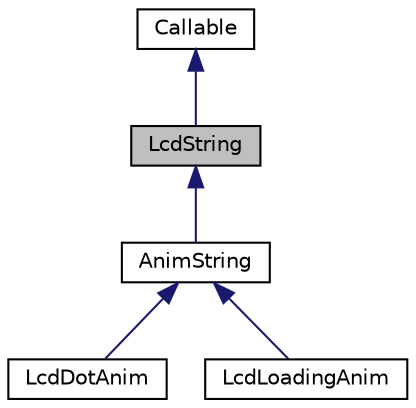 digraph "LcdString"
{
 // LATEX_PDF_SIZE
  edge [fontname="Helvetica",fontsize="10",labelfontname="Helvetica",labelfontsize="10"];
  node [fontname="Helvetica",fontsize="10",shape=record];
  Node1 [label="LcdString",height=0.2,width=0.4,color="black", fillcolor="grey75", style="filled", fontcolor="black",tooltip=" "];
  Node2 -> Node1 [dir="back",color="midnightblue",fontsize="10",style="solid",fontname="Helvetica"];
  Node2 [label="Callable",height=0.2,width=0.4,color="black", fillcolor="white", style="filled",URL="$structCallable.html",tooltip=" "];
  Node1 -> Node3 [dir="back",color="midnightblue",fontsize="10",style="solid",fontname="Helvetica"];
  Node3 [label="AnimString",height=0.2,width=0.4,color="black", fillcolor="white", style="filled",URL="$classAnimString.html",tooltip=" "];
  Node3 -> Node4 [dir="back",color="midnightblue",fontsize="10",style="solid",fontname="Helvetica"];
  Node4 [label="LcdDotAnim",height=0.2,width=0.4,color="black", fillcolor="white", style="filled",URL="$classLcdDotAnim.html",tooltip=" "];
  Node3 -> Node5 [dir="back",color="midnightblue",fontsize="10",style="solid",fontname="Helvetica"];
  Node5 [label="LcdLoadingAnim",height=0.2,width=0.4,color="black", fillcolor="white", style="filled",URL="$classLcdLoadingAnim.html",tooltip=" "];
}
